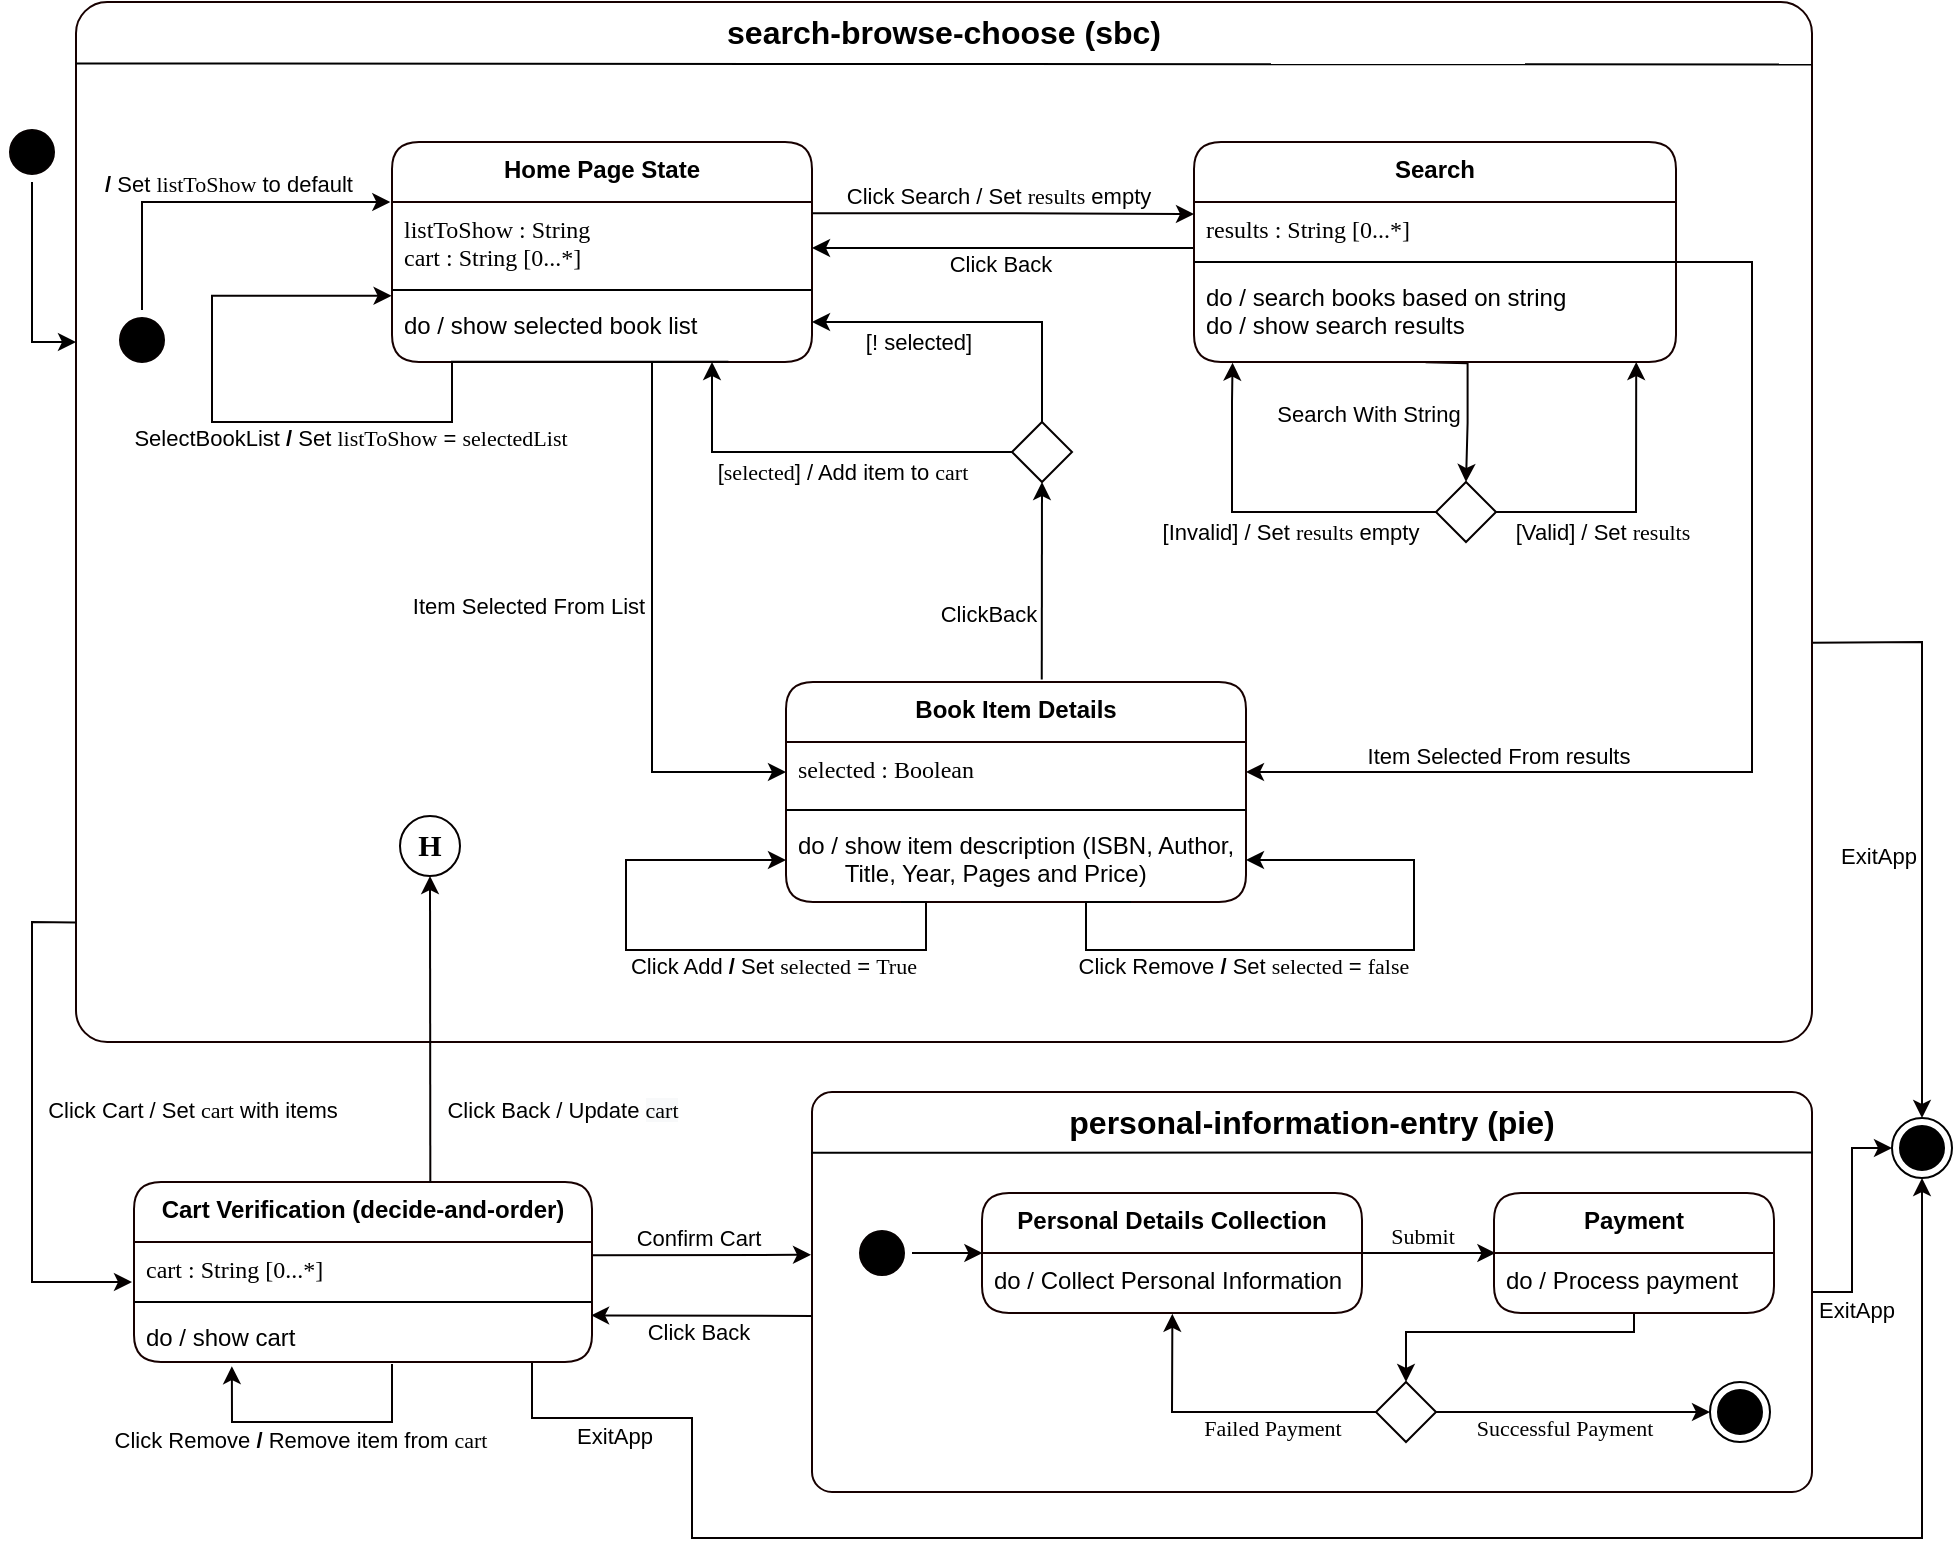 <mxfile version="17.4.2" type="device"><diagram id="Ng37Y42IxXfcFOOHR-Nj" name="Page-1"><mxGraphModel dx="2544" dy="1312" grid="1" gridSize="10" guides="1" tooltips="1" connect="1" arrows="1" fold="1" page="1" pageScale="1" pageWidth="413" pageHeight="583" math="0" shadow="0"><root><mxCell id="0"/><mxCell id="1" parent="0"/><mxCell id="JPbxTdowxdwUnCVhfV3g-86" style="edgeStyle=none;rounded=0;orthogonalLoop=1;jettySize=auto;html=1;exitX=1;exitY=0.616;exitDx=0;exitDy=0;entryX=0.5;entryY=0;entryDx=0;entryDy=0;fontFamily=Lucida Console;fontSize=12;strokeColor=#050000;exitPerimeter=0;" parent="1" source="JPbxTdowxdwUnCVhfV3g-8" target="JPbxTdowxdwUnCVhfV3g-13" edge="1"><mxGeometry relative="1" as="geometry"><Array as="points"><mxPoint x="255" y="-140"/></Array></mxGeometry></mxCell><mxCell id="-u7kTcqCjvbE5D2W0ZjP-19" value="ExitApp" style="edgeLabel;html=1;align=center;verticalAlign=middle;resizable=0;points=[];fontSize=11;fontFamily=Helvetica;" vertex="1" connectable="0" parent="JPbxTdowxdwUnCVhfV3g-86"><mxGeometry x="0.016" y="1" relative="1" as="geometry"><mxPoint x="-23" y="13" as="offset"/></mxGeometry></mxCell><mxCell id="JPbxTdowxdwUnCVhfV3g-8" value="" style="rounded=1;whiteSpace=wrap;html=1;strokeColor=#170000;fillColor=default;arcSize=3;" parent="1" vertex="1"><mxGeometry x="-668" y="-460" width="868" height="520" as="geometry"/></mxCell><mxCell id="JPbxTdowxdwUnCVhfV3g-13" value="" style="ellipse;html=1;shape=endState;fillColor=#000000;strokeColor=#000000;rounded=1;" parent="1" vertex="1"><mxGeometry x="240" y="98" width="30" height="30" as="geometry"/></mxCell><mxCell id="JPbxTdowxdwUnCVhfV3g-111" style="edgeStyle=none;rounded=0;orthogonalLoop=1;jettySize=auto;html=1;exitX=0.5;exitY=0;exitDx=0;exitDy=0;entryX=-0.004;entryY=0;entryDx=0;entryDy=0;fontFamily=Verdana;fontSize=15;strokeColor=#050000;entryPerimeter=0;" parent="1" source="JPbxTdowxdwUnCVhfV3g-14" target="JPbxTdowxdwUnCVhfV3g-18" edge="1"><mxGeometry relative="1" as="geometry"><Array as="points"><mxPoint x="-635" y="-360"/></Array></mxGeometry></mxCell><mxCell id="-u7kTcqCjvbE5D2W0ZjP-13" value="&lt;b style=&quot;font-size: 11px;&quot;&gt;/&lt;/b&gt;&amp;nbsp;Set&amp;nbsp;&lt;font face=&quot;Lucida Console&quot; style=&quot;font-size: 11px;&quot;&gt;listToShow&lt;/font&gt; to default" style="edgeLabel;html=1;align=center;verticalAlign=middle;resizable=0;points=[];fontSize=11;fontFamily=Helvetica;" vertex="1" connectable="0" parent="JPbxTdowxdwUnCVhfV3g-111"><mxGeometry x="0.069" relative="1" as="geometry"><mxPoint x="2" y="-9" as="offset"/></mxGeometry></mxCell><mxCell id="JPbxTdowxdwUnCVhfV3g-14" value="" style="ellipse;html=1;shape=startState;fillColor=#000000;strokeColor=#050000;rounded=1;" parent="1" vertex="1"><mxGeometry x="-650" y="-306" width="30" height="30" as="geometry"/></mxCell><mxCell id="JPbxTdowxdwUnCVhfV3g-16" value="&lt;b&gt;&lt;font style=&quot;font-size: 16px&quot;&gt;search-browse-choose (sbc)&lt;/font&gt;&lt;/b&gt;" style="text;html=1;strokeColor=none;fillColor=none;align=center;verticalAlign=middle;whiteSpace=wrap;rounded=0;" parent="1" vertex="1"><mxGeometry x="-344" y="-460" width="220" height="30" as="geometry"/></mxCell><mxCell id="JPbxTdowxdwUnCVhfV3g-17" value="Home Page State" style="swimlane;fontStyle=1;align=center;verticalAlign=top;childLayout=stackLayout;horizontal=1;startSize=30;horizontalStack=0;resizeParent=1;resizeParentMax=0;resizeLast=0;collapsible=1;marginBottom=0;strokeColor=#170000;fillColor=default;rounded=1;" parent="1" vertex="1"><mxGeometry x="-510" y="-390" width="210" height="110" as="geometry"><mxRectangle x="-490" y="-390" width="100" height="30" as="alternateBounds"/></mxGeometry></mxCell><mxCell id="JPbxTdowxdwUnCVhfV3g-18" value="listToShow : String&#10;cart : String [0...*]" style="text;strokeColor=none;fillColor=none;align=left;verticalAlign=top;spacingLeft=4;spacingRight=4;overflow=hidden;rotatable=0;points=[[0,0.5],[1,0.5]];portConstraint=eastwest;fontStyle=0;fontFamily=Lucida Console;" parent="JPbxTdowxdwUnCVhfV3g-17" vertex="1"><mxGeometry y="30" width="210" height="40" as="geometry"/></mxCell><mxCell id="JPbxTdowxdwUnCVhfV3g-19" value="" style="line;strokeWidth=1;fillColor=none;align=left;verticalAlign=middle;spacingTop=-1;spacingLeft=3;spacingRight=3;rotatable=0;labelPosition=right;points=[];portConstraint=eastwest;" parent="JPbxTdowxdwUnCVhfV3g-17" vertex="1"><mxGeometry y="70" width="210" height="8" as="geometry"/></mxCell><mxCell id="JPbxTdowxdwUnCVhfV3g-20" value="do / show selected book list" style="text;strokeColor=none;fillColor=none;align=left;verticalAlign=top;spacingLeft=4;spacingRight=4;overflow=hidden;rotatable=0;points=[[0,0.5],[1,0.5]];portConstraint=eastwest;" parent="JPbxTdowxdwUnCVhfV3g-17" vertex="1"><mxGeometry y="78" width="210" height="32" as="geometry"/></mxCell><mxCell id="JPbxTdowxdwUnCVhfV3g-33" style="edgeStyle=orthogonalEdgeStyle;rounded=0;orthogonalLoop=1;jettySize=auto;html=1;entryX=-0.001;entryY=-0.035;entryDx=0;entryDy=0;fontSize=10;strokeColor=#050000;exitX=0.801;exitY=0.997;exitDx=0;exitDy=0;exitPerimeter=0;entryPerimeter=0;" parent="JPbxTdowxdwUnCVhfV3g-17" source="JPbxTdowxdwUnCVhfV3g-20" target="JPbxTdowxdwUnCVhfV3g-20" edge="1"><mxGeometry relative="1" as="geometry"><Array as="points"><mxPoint x="30" y="110"/><mxPoint x="30" y="140"/><mxPoint x="-90" y="140"/><mxPoint x="-90" y="77"/></Array></mxGeometry></mxCell><mxCell id="JPbxTdowxdwUnCVhfV3g-34" value="&lt;font style=&quot;font-size: 11px;&quot;&gt;SelectBookList &lt;b style=&quot;font-size: 11px;&quot;&gt;/&lt;/b&gt; Set &lt;font face=&quot;Lucida Console&quot; style=&quot;font-size: 11px;&quot;&gt;listToShow&lt;/font&gt;&lt;font style=&quot;font-size: 11px;&quot;&gt; = &lt;/font&gt;&lt;font face=&quot;Lucida Console&quot; style=&quot;font-size: 11px;&quot;&gt;selectedList&lt;/font&gt;&lt;/font&gt;" style="edgeLabel;html=1;align=center;verticalAlign=middle;resizable=0;points=[];fontSize=11;" parent="JPbxTdowxdwUnCVhfV3g-33" vertex="1" connectable="0"><mxGeometry x="0.027" y="1" relative="1" as="geometry"><mxPoint x="7" y="7" as="offset"/></mxGeometry></mxCell><mxCell id="JPbxTdowxdwUnCVhfV3g-54" style="edgeStyle=orthogonalEdgeStyle;rounded=0;orthogonalLoop=1;jettySize=auto;html=1;entryX=0.5;entryY=0;entryDx=0;entryDy=0;fontSize=12;strokeColor=#050000;exitX=0.273;exitY=1.002;exitDx=0;exitDy=0;exitPerimeter=0;" parent="1" target="JPbxTdowxdwUnCVhfV3g-53" edge="1"><mxGeometry relative="1" as="geometry"><mxPoint x="6.793" y="-279.908" as="sourcePoint"/></mxGeometry></mxCell><mxCell id="-u7kTcqCjvbE5D2W0ZjP-3" value="&lt;font style=&quot;font-size: 11px&quot;&gt;Search With String&lt;/font&gt;" style="edgeLabel;html=1;align=center;verticalAlign=middle;resizable=0;points=[];fontSize=11;" vertex="1" connectable="0" parent="JPbxTdowxdwUnCVhfV3g-54"><mxGeometry x="-0.286" y="2" relative="1" as="geometry"><mxPoint x="-52" y="17" as="offset"/></mxGeometry></mxCell><mxCell id="-u7kTcqCjvbE5D2W0ZjP-6" style="edgeStyle=orthogonalEdgeStyle;rounded=0;orthogonalLoop=1;jettySize=auto;html=1;exitX=0;exitY=0.5;exitDx=0;exitDy=0;entryX=1;entryY=0.75;entryDx=0;entryDy=0;entryPerimeter=0;fontFamily=Lucida Console;fontSize=10;" edge="1" parent="1"><mxGeometry relative="1" as="geometry"><mxPoint x="-109" y="-342" as="sourcePoint"/><mxPoint x="-300.0" y="-337" as="targetPoint"/><Array as="points"><mxPoint x="-109" y="-337"/></Array></mxGeometry></mxCell><mxCell id="-u7kTcqCjvbE5D2W0ZjP-8" value="&lt;font style=&quot;font-size: 11px&quot;&gt;Click Back&lt;/font&gt;" style="edgeLabel;html=1;align=center;verticalAlign=middle;resizable=0;points=[];fontSize=11;fontFamily=Helvetica;" vertex="1" connectable="0" parent="-u7kTcqCjvbE5D2W0ZjP-6"><mxGeometry x="0.17" relative="1" as="geometry"><mxPoint x="12" y="8" as="offset"/></mxGeometry></mxCell><mxCell id="JPbxTdowxdwUnCVhfV3g-45" value="Search" style="swimlane;fontStyle=1;align=center;verticalAlign=top;childLayout=stackLayout;horizontal=1;startSize=30;horizontalStack=0;resizeParent=1;resizeParentMax=0;resizeLast=0;collapsible=1;marginBottom=0;strokeColor=#170000;fillColor=default;rounded=1;" parent="1" vertex="1"><mxGeometry x="-109" y="-390" width="241" height="110" as="geometry"><mxRectangle x="-490" y="-390" width="100" height="30" as="alternateBounds"/></mxGeometry></mxCell><mxCell id="JPbxTdowxdwUnCVhfV3g-46" value="results : String [0...*]" style="text;strokeColor=none;fillColor=none;align=left;verticalAlign=top;spacingLeft=4;spacingRight=4;overflow=hidden;rotatable=0;points=[[0,0.5],[1,0.5]];portConstraint=eastwest;fontFamily=Lucida Console;" parent="JPbxTdowxdwUnCVhfV3g-45" vertex="1"><mxGeometry y="30" width="241" height="26" as="geometry"/></mxCell><mxCell id="JPbxTdowxdwUnCVhfV3g-47" value="" style="line;strokeWidth=1;fillColor=none;align=left;verticalAlign=middle;spacingTop=-1;spacingLeft=3;spacingRight=3;rotatable=0;labelPosition=right;points=[];portConstraint=eastwest;" parent="JPbxTdowxdwUnCVhfV3g-45" vertex="1"><mxGeometry y="56" width="241" height="8" as="geometry"/></mxCell><mxCell id="JPbxTdowxdwUnCVhfV3g-48" value="do / search books based on string&#10;do / show search results" style="text;strokeColor=none;fillColor=none;align=left;verticalAlign=top;spacingLeft=4;spacingRight=4;overflow=hidden;rotatable=0;points=[[0,0.5],[1,0.5]];portConstraint=eastwest;" parent="JPbxTdowxdwUnCVhfV3g-45" vertex="1"><mxGeometry y="64" width="241" height="46" as="geometry"/></mxCell><mxCell id="JPbxTdowxdwUnCVhfV3g-51" style="edgeStyle=orthogonalEdgeStyle;rounded=0;orthogonalLoop=1;jettySize=auto;html=1;entryX=0;entryY=0.5;entryDx=0;entryDy=0;fontSize=10;strokeColor=#050000;exitX=1;exitY=0.315;exitDx=0;exitDy=0;exitPerimeter=0;" parent="1" edge="1"><mxGeometry relative="1" as="geometry"><mxPoint x="-300.0" y="-354.4" as="sourcePoint"/><mxPoint x="-109" y="-354.0" as="targetPoint"/><Array as="points"><mxPoint x="-204" y="-354"/><mxPoint x="-109" y="-354"/></Array></mxGeometry></mxCell><mxCell id="JPbxTdowxdwUnCVhfV3g-52" value="&lt;font style=&quot;font-size: 11px&quot;&gt;Click Search /&amp;nbsp;&lt;/font&gt;Set&amp;nbsp;&lt;font face=&quot;Lucida Console&quot; style=&quot;font-size: 11px&quot;&gt;results&lt;/font&gt;&amp;nbsp;empty" style="edgeLabel;html=1;align=center;verticalAlign=middle;resizable=0;points=[];fontSize=11;" parent="JPbxTdowxdwUnCVhfV3g-51" vertex="1" connectable="0"><mxGeometry x="-0.12" y="-1" relative="1" as="geometry"><mxPoint x="9" y="-10" as="offset"/></mxGeometry></mxCell><mxCell id="JPbxTdowxdwUnCVhfV3g-55" style="edgeStyle=none;rounded=0;orthogonalLoop=1;jettySize=auto;html=1;exitX=0;exitY=0.5;exitDx=0;exitDy=0;fontSize=12;strokeColor=#050000;entryX=0.08;entryY=1.007;entryDx=0;entryDy=0;entryPerimeter=0;" parent="1" source="JPbxTdowxdwUnCVhfV3g-53" target="JPbxTdowxdwUnCVhfV3g-48" edge="1"><mxGeometry relative="1" as="geometry"><Array as="points"><mxPoint x="-90" y="-205"/><mxPoint x="-90" y="-260"/></Array><mxPoint x="-58.759" y="-320.204" as="targetPoint"/></mxGeometry></mxCell><mxCell id="JPbxTdowxdwUnCVhfV3g-56" value="&lt;font style=&quot;font-size: 11px&quot;&gt;[Invalid] / Set &lt;font face=&quot;Lucida Console&quot; style=&quot;font-size: 11px&quot;&gt;results&lt;/font&gt;&amp;nbsp;empty&lt;/font&gt;" style="edgeLabel;html=1;align=center;verticalAlign=middle;resizable=0;points=[];fontSize=11;" parent="JPbxTdowxdwUnCVhfV3g-55" vertex="1" connectable="0"><mxGeometry x="-0.18" y="2" relative="1" as="geometry"><mxPoint x="-1" y="8" as="offset"/></mxGeometry></mxCell><mxCell id="JPbxTdowxdwUnCVhfV3g-63" style="edgeStyle=none;rounded=0;orthogonalLoop=1;jettySize=auto;html=1;exitX=1;exitY=0.5;exitDx=0;exitDy=0;entryX=0.71;entryY=1;entryDx=0;entryDy=0;fontSize=12;strokeColor=#050000;entryPerimeter=0;" parent="1" source="JPbxTdowxdwUnCVhfV3g-53" edge="1"><mxGeometry relative="1" as="geometry"><mxPoint x="112.11" y="-280.0" as="targetPoint"/><Array as="points"><mxPoint x="112" y="-205"/></Array></mxGeometry></mxCell><mxCell id="JPbxTdowxdwUnCVhfV3g-64" value="&lt;font style=&quot;font-size: 11px&quot;&gt;&lt;font style=&quot;font-size: 11px&quot;&gt;[Valid] /&amp;nbsp;&lt;/font&gt;Set &lt;font face=&quot;Lucida Console&quot; style=&quot;font-size: 11px&quot;&gt;results&lt;/font&gt;&lt;/font&gt;" style="edgeLabel;html=1;align=center;verticalAlign=middle;resizable=0;points=[];fontSize=11;" parent="JPbxTdowxdwUnCVhfV3g-63" vertex="1" connectable="0"><mxGeometry x="-0.224" y="1" relative="1" as="geometry"><mxPoint x="-4" y="11" as="offset"/></mxGeometry></mxCell><mxCell id="JPbxTdowxdwUnCVhfV3g-53" value="" style="rhombus;whiteSpace=wrap;html=1;rounded=0;fontSize=12;strokeColor=#050000;fillColor=default;" parent="1" vertex="1"><mxGeometry x="12" y="-220" width="30" height="30" as="geometry"/></mxCell><mxCell id="JPbxTdowxdwUnCVhfV3g-71" style="edgeStyle=none;rounded=0;orthogonalLoop=1;jettySize=auto;html=1;entryX=1;entryY=0.5;entryDx=0;entryDy=0;fontSize=12;strokeColor=#050000;" parent="1" target="-u7kTcqCjvbE5D2W0ZjP-40" edge="1"><mxGeometry relative="1" as="geometry"><Array as="points"><mxPoint x="170" y="-330"/><mxPoint x="170" y="-75"/></Array><mxPoint x="130" y="-330" as="sourcePoint"/><mxPoint x="-76.15" y="-53.08" as="targetPoint"/></mxGeometry></mxCell><mxCell id="JPbxTdowxdwUnCVhfV3g-72" value="&lt;font style=&quot;font-size: 11px;&quot;&gt;Item Selected From results&lt;/font&gt;" style="edgeLabel;html=1;align=center;verticalAlign=middle;resizable=0;points=[];fontSize=11;" parent="JPbxTdowxdwUnCVhfV3g-71" vertex="1" connectable="0"><mxGeometry x="0.13" y="2" relative="1" as="geometry"><mxPoint x="-113" y="-10" as="offset"/></mxGeometry></mxCell><mxCell id="JPbxTdowxdwUnCVhfV3g-99" style="edgeStyle=none;rounded=0;orthogonalLoop=1;jettySize=auto;html=1;exitX=1;exitY=0.254;exitDx=0;exitDy=0;fontFamily=Lucida Console;fontSize=12;strokeColor=#050000;exitPerimeter=0;entryX=-0.003;entryY=0.407;entryDx=0;entryDy=0;entryPerimeter=0;" parent="1" source="JPbxTdowxdwUnCVhfV3g-90" edge="1"><mxGeometry relative="1" as="geometry"><mxPoint x="-300.5" y="166.4" as="targetPoint"/><mxPoint x="-411.061" y="166.714" as="sourcePoint"/></mxGeometry></mxCell><mxCell id="JPbxTdowxdwUnCVhfV3g-127" style="edgeStyle=none;rounded=0;orthogonalLoop=1;jettySize=auto;html=1;exitX=0.869;exitY=1.012;exitDx=0;exitDy=0;entryX=0.5;entryY=1;entryDx=0;entryDy=0;fontFamily=Verdana;fontSize=12;strokeColor=#050000;exitPerimeter=0;" parent="1" source="JPbxTdowxdwUnCVhfV3g-92" target="JPbxTdowxdwUnCVhfV3g-13" edge="1"><mxGeometry relative="1" as="geometry"><Array as="points"><mxPoint x="-440" y="248"/><mxPoint x="-360" y="248"/><mxPoint x="-360" y="308"/><mxPoint x="255" y="308"/></Array></mxGeometry></mxCell><mxCell id="-u7kTcqCjvbE5D2W0ZjP-20" value="ExitApp" style="edgeLabel;html=1;align=center;verticalAlign=middle;resizable=0;points=[];fontSize=11;fontFamily=Helvetica;" vertex="1" connectable="0" parent="JPbxTdowxdwUnCVhfV3g-127"><mxGeometry x="0.839" relative="1" as="geometry"><mxPoint x="-654" y="51" as="offset"/></mxGeometry></mxCell><mxCell id="JPbxTdowxdwUnCVhfV3g-89" value="Cart Verification (decide-and-order)" style="swimlane;fontStyle=1;align=center;verticalAlign=top;childLayout=stackLayout;horizontal=1;startSize=30;horizontalStack=0;resizeParent=1;resizeParentMax=0;resizeLast=0;collapsible=1;marginBottom=0;strokeColor=#170000;fillColor=default;rounded=1;" parent="1" vertex="1"><mxGeometry x="-639" y="130" width="229" height="90" as="geometry"><mxRectangle x="-639" y="80" width="100" height="30" as="alternateBounds"/></mxGeometry></mxCell><mxCell id="JPbxTdowxdwUnCVhfV3g-90" value="cart : String [0...*]" style="text;strokeColor=none;fillColor=none;align=left;verticalAlign=top;spacingLeft=4;spacingRight=4;overflow=hidden;rotatable=0;points=[[0,0.5],[1,0.5]];portConstraint=eastwest;fontFamily=Lucida Console;" parent="JPbxTdowxdwUnCVhfV3g-89" vertex="1"><mxGeometry y="30" width="229" height="26" as="geometry"/></mxCell><mxCell id="JPbxTdowxdwUnCVhfV3g-91" value="" style="line;strokeWidth=1;fillColor=none;align=left;verticalAlign=middle;spacingTop=-1;spacingLeft=3;spacingRight=3;rotatable=0;labelPosition=right;points=[];portConstraint=eastwest;" parent="JPbxTdowxdwUnCVhfV3g-89" vertex="1"><mxGeometry y="56" width="229" height="8" as="geometry"/></mxCell><mxCell id="JPbxTdowxdwUnCVhfV3g-92" value="do / show cart" style="text;strokeColor=none;fillColor=none;align=left;verticalAlign=top;spacingLeft=4;spacingRight=4;overflow=hidden;rotatable=0;points=[[0,0.5],[1,0.5]];portConstraint=eastwest;" parent="JPbxTdowxdwUnCVhfV3g-89" vertex="1"><mxGeometry y="64" width="229" height="26" as="geometry"/></mxCell><mxCell id="JPbxTdowxdwUnCVhfV3g-96" style="edgeStyle=none;rounded=0;orthogonalLoop=1;jettySize=auto;html=1;entryX=0.301;entryY=1.08;entryDx=0;entryDy=0;entryPerimeter=0;fontFamily=Lucida Console;fontSize=12;strokeColor=#050000;" parent="JPbxTdowxdwUnCVhfV3g-89" edge="1"><mxGeometry relative="1" as="geometry"><mxPoint x="129" y="91" as="sourcePoint"/><mxPoint x="48.929" y="92.08" as="targetPoint"/><Array as="points"><mxPoint x="129" y="120"/><mxPoint x="49" y="120"/></Array></mxGeometry></mxCell><mxCell id="JPbxTdowxdwUnCVhfV3g-97" value="&lt;font style=&quot;font-size: 11px&quot;&gt;&lt;span style=&quot;font-family: &amp;#34;helvetica&amp;#34; ; font-size: 11px&quot;&gt;Click Remove&amp;nbsp;&lt;/span&gt;&lt;b style=&quot;font-family: &amp;#34;helvetica&amp;#34; ; font-size: 11px&quot;&gt;/&lt;/b&gt;&lt;span style=&quot;font-family: &amp;#34;helvetica&amp;#34; ; font-size: 11px&quot;&gt;&amp;nbsp;Remove item from &lt;/span&gt;&lt;font face=&quot;Lucida Console&quot; style=&quot;font-size: 11px&quot;&gt;cart&lt;/font&gt;&lt;/font&gt;" style="edgeLabel;html=1;align=center;verticalAlign=middle;resizable=0;points=[];fontSize=11;fontFamily=Lucida Console;" parent="JPbxTdowxdwUnCVhfV3g-96" vertex="1" connectable="0"><mxGeometry x="-0.05" relative="1" as="geometry"><mxPoint x="-10" y="9" as="offset"/></mxGeometry></mxCell><mxCell id="JPbxTdowxdwUnCVhfV3g-94" value="" style="endArrow=classic;html=1;rounded=0;fontFamily=Lucida Console;fontSize=12;strokeColor=#050000;exitX=0;exitY=0.885;exitDx=0;exitDy=0;exitPerimeter=0;" parent="1" source="JPbxTdowxdwUnCVhfV3g-8" edge="1"><mxGeometry width="50" height="50" relative="1" as="geometry"><mxPoint x="-560" y="-322" as="sourcePoint"/><mxPoint x="-640" y="180" as="targetPoint"/><Array as="points"><mxPoint x="-690"/><mxPoint x="-690" y="180"/></Array></mxGeometry></mxCell><mxCell id="JPbxTdowxdwUnCVhfV3g-95" value="&lt;font style=&quot;font-size: 11px&quot;&gt;&lt;span style=&quot;font-family: &amp;#34;helvetica&amp;#34; ; font-size: 11px&quot;&gt;Click Cart / Set &lt;/span&gt;cart&lt;font face=&quot;Helvetica&quot;&gt; with items&lt;/font&gt;&lt;/font&gt;" style="edgeLabel;html=1;align=center;verticalAlign=middle;resizable=0;points=[];fontSize=11;fontFamily=Lucida Console;" parent="JPbxTdowxdwUnCVhfV3g-94" vertex="1" connectable="0"><mxGeometry x="0.264" relative="1" as="geometry"><mxPoint x="80" y="-44" as="offset"/></mxGeometry></mxCell><mxCell id="xKnpXgUp1Ye19tH8m2_n-5" style="edgeStyle=none;rounded=0;orthogonalLoop=1;jettySize=auto;html=1;exitX=1;exitY=0.5;exitDx=0;exitDy=0;entryX=0;entryY=0.5;entryDx=0;entryDy=0;fontFamily=Verdana;fontSize=12;strokeColor=#050000;" parent="1" source="JPbxTdowxdwUnCVhfV3g-100" target="JPbxTdowxdwUnCVhfV3g-13" edge="1"><mxGeometry relative="1" as="geometry"><Array as="points"><mxPoint x="220" y="185"/><mxPoint x="220" y="113"/></Array></mxGeometry></mxCell><mxCell id="-u7kTcqCjvbE5D2W0ZjP-21" value="ExitApp" style="edgeLabel;html=1;align=center;verticalAlign=middle;resizable=0;points=[];fontSize=11;fontFamily=Helvetica;" vertex="1" connectable="0" parent="xKnpXgUp1Ye19tH8m2_n-5"><mxGeometry x="-0.743" y="1" relative="1" as="geometry"><mxPoint x="7" y="10" as="offset"/></mxGeometry></mxCell><mxCell id="JPbxTdowxdwUnCVhfV3g-100" value="" style="rounded=1;whiteSpace=wrap;html=1;strokeColor=#170000;fillColor=default;arcSize=5;" parent="1" vertex="1"><mxGeometry x="-300" y="85" width="500" height="200" as="geometry"/></mxCell><mxCell id="JPbxTdowxdwUnCVhfV3g-101" value="&lt;b&gt;&lt;font style=&quot;font-size: 16px&quot;&gt;personal-information-entry (pie)&lt;/font&gt;&lt;/b&gt;" style="text;html=1;strokeColor=none;fillColor=none;align=center;verticalAlign=middle;whiteSpace=wrap;rounded=0;" parent="1" vertex="1"><mxGeometry x="-175" y="85" width="250" height="30" as="geometry"/></mxCell><mxCell id="JPbxTdowxdwUnCVhfV3g-104" value="&lt;span style=&quot;font-family: &amp;#34;helvetica&amp;#34; ; font-size: 11px&quot;&gt;&lt;font style=&quot;font-size: 11px&quot;&gt;Confirm Cart&lt;/font&gt;&lt;/span&gt;" style="edgeLabel;html=1;align=center;verticalAlign=middle;resizable=0;points=[];fontSize=11;fontFamily=Lucida Console;" parent="1" vertex="1" connectable="0"><mxGeometry x="-356.997" y="158.0" as="geometry"/></mxCell><mxCell id="JPbxTdowxdwUnCVhfV3g-107" value="" style="endArrow=classic;html=1;rounded=0;fontFamily=Lucida Console;fontSize=12;strokeColor=#050000;exitX=0.647;exitY=0.004;exitDx=0;exitDy=0;exitPerimeter=0;entryX=0.5;entryY=1;entryDx=0;entryDy=0;" parent="1" source="JPbxTdowxdwUnCVhfV3g-89" target="JPbxTdowxdwUnCVhfV3g-109" edge="1"><mxGeometry width="50" height="50" relative="1" as="geometry"><mxPoint x="-490.653" y="135.5" as="sourcePoint"/><mxPoint x="-490" y="-10" as="targetPoint"/></mxGeometry></mxCell><mxCell id="-u7kTcqCjvbE5D2W0ZjP-47" value="Click Back / Update &lt;span style=&quot;font-family: &amp;#34;lucida console&amp;#34; ; font-size: 11px ; text-align: left ; background-color: rgb(248 , 249 , 250)&quot;&gt;cart&lt;/span&gt;" style="edgeLabel;html=1;align=center;verticalAlign=middle;resizable=0;points=[];fontSize=11;fontFamily=Helvetica;" vertex="1" connectable="0" parent="JPbxTdowxdwUnCVhfV3g-107"><mxGeometry x="-0.152" y="-1" relative="1" as="geometry"><mxPoint x="65" y="28" as="offset"/></mxGeometry></mxCell><mxCell id="JPbxTdowxdwUnCVhfV3g-109" value="&lt;p style=&quot;line-height: 0&quot;&gt;&lt;font style=&quot;font-size: 15px&quot; face=&quot;Verdana&quot;&gt;&lt;b&gt;H&lt;/b&gt;&lt;/font&gt;&lt;/p&gt;" style="ellipse;whiteSpace=wrap;html=1;aspect=fixed;rounded=0;fontFamily=Lucida Console;fontSize=12;strokeColor=#050000;fillColor=default;" parent="1" vertex="1"><mxGeometry x="-506" y="-53" width="30" height="30" as="geometry"/></mxCell><mxCell id="JPbxTdowxdwUnCVhfV3g-112" style="edgeStyle=none;rounded=0;orthogonalLoop=1;jettySize=auto;html=1;fontFamily=Lucida Console;fontSize=12;strokeColor=#050000;entryX=0.998;entryY=0.103;entryDx=0;entryDy=0;entryPerimeter=0;exitX=0;exitY=0.56;exitDx=0;exitDy=0;exitPerimeter=0;" parent="1" source="JPbxTdowxdwUnCVhfV3g-100" target="JPbxTdowxdwUnCVhfV3g-92" edge="1"><mxGeometry relative="1" as="geometry"><mxPoint x="-411.374" y="196.712" as="targetPoint"/><mxPoint x="-300" y="195" as="sourcePoint"/></mxGeometry></mxCell><mxCell id="JPbxTdowxdwUnCVhfV3g-113" value="&lt;span style=&quot;font-family: &amp;#34;helvetica&amp;#34; ; font-size: 11px&quot;&gt;&lt;font style=&quot;font-size: 11px&quot;&gt;Click Back&lt;/font&gt;&lt;/span&gt;" style="edgeLabel;html=1;align=center;verticalAlign=middle;resizable=0;points=[];fontSize=11;fontFamily=Lucida Console;" parent="1" vertex="1" connectable="0"><mxGeometry x="-356.997" y="205.0" as="geometry"/></mxCell><mxCell id="JPbxTdowxdwUnCVhfV3g-125" style="edgeStyle=none;rounded=0;orthogonalLoop=1;jettySize=auto;html=1;exitX=1;exitY=0.5;exitDx=0;exitDy=0;entryX=0.005;entryY=0.002;entryDx=0;entryDy=0;entryPerimeter=0;fontFamily=Verdana;fontSize=12;strokeColor=#050000;" parent="1" source="JPbxTdowxdwUnCVhfV3g-114" target="JPbxTdowxdwUnCVhfV3g-117" edge="1"><mxGeometry relative="1" as="geometry"/></mxCell><mxCell id="JPbxTdowxdwUnCVhfV3g-126" value="&lt;font style=&quot;font-size: 11px;&quot;&gt;Submit&lt;/font&gt;" style="edgeLabel;html=1;align=center;verticalAlign=middle;resizable=0;points=[];fontSize=11;fontFamily=Verdana;" parent="JPbxTdowxdwUnCVhfV3g-125" vertex="1" connectable="0"><mxGeometry x="-0.278" relative="1" as="geometry"><mxPoint x="6" y="-9" as="offset"/></mxGeometry></mxCell><mxCell id="JPbxTdowxdwUnCVhfV3g-114" value="Personal Details Collection" style="swimlane;fontStyle=1;align=center;verticalAlign=top;childLayout=stackLayout;horizontal=1;startSize=30;horizontalStack=0;resizeParent=1;resizeParentMax=0;resizeLast=0;collapsible=1;marginBottom=0;strokeColor=#170000;fillColor=default;rounded=1;" parent="1" vertex="1"><mxGeometry x="-215" y="135.5" width="190" height="60" as="geometry"/></mxCell><mxCell id="JPbxTdowxdwUnCVhfV3g-115" value="do / Collect Personal Information" style="text;strokeColor=none;fillColor=none;align=left;verticalAlign=top;spacingLeft=4;spacingRight=4;overflow=hidden;rotatable=0;points=[[0,0.5],[1,0.5]];portConstraint=eastwest;" parent="JPbxTdowxdwUnCVhfV3g-114" vertex="1"><mxGeometry y="30" width="190" height="30" as="geometry"/></mxCell><mxCell id="JPbxTdowxdwUnCVhfV3g-119" style="edgeStyle=none;rounded=0;orthogonalLoop=1;jettySize=auto;html=1;exitX=0.5;exitY=1;exitDx=0;exitDy=0;entryX=0.5;entryY=0;entryDx=0;entryDy=0;fontFamily=Verdana;fontSize=15;strokeColor=#050000;" parent="1" source="JPbxTdowxdwUnCVhfV3g-116" target="JPbxTdowxdwUnCVhfV3g-118" edge="1"><mxGeometry relative="1" as="geometry"><Array as="points"><mxPoint x="111" y="205"/><mxPoint x="-3" y="205"/></Array></mxGeometry></mxCell><mxCell id="JPbxTdowxdwUnCVhfV3g-116" value="Payment" style="swimlane;fontStyle=1;align=center;verticalAlign=top;childLayout=stackLayout;horizontal=1;startSize=30;horizontalStack=0;resizeParent=1;resizeParentMax=0;resizeLast=0;collapsible=1;marginBottom=0;strokeColor=#170000;fillColor=default;rounded=1;" parent="1" vertex="1"><mxGeometry x="41" y="135.5" width="140" height="60" as="geometry"/></mxCell><mxCell id="JPbxTdowxdwUnCVhfV3g-117" value="do / Process payment" style="text;strokeColor=none;fillColor=none;align=left;verticalAlign=top;spacingLeft=4;spacingRight=4;overflow=hidden;rotatable=0;points=[[0,0.5],[1,0.5]];portConstraint=eastwest;" parent="JPbxTdowxdwUnCVhfV3g-116" vertex="1"><mxGeometry y="30" width="140" height="30" as="geometry"/></mxCell><mxCell id="JPbxTdowxdwUnCVhfV3g-120" style="edgeStyle=none;rounded=0;orthogonalLoop=1;jettySize=auto;html=1;exitX=0;exitY=0.5;exitDx=0;exitDy=0;entryX=0.501;entryY=1.014;entryDx=0;entryDy=0;entryPerimeter=0;fontFamily=Verdana;fontSize=15;strokeColor=#050000;" parent="1" source="JPbxTdowxdwUnCVhfV3g-118" target="JPbxTdowxdwUnCVhfV3g-115" edge="1"><mxGeometry relative="1" as="geometry"><Array as="points"><mxPoint x="-120" y="245"/></Array></mxGeometry></mxCell><mxCell id="JPbxTdowxdwUnCVhfV3g-121" value="&lt;font style=&quot;font-size: 11px;&quot;&gt;Failed Payment&lt;/font&gt;" style="edgeLabel;html=1;align=center;verticalAlign=middle;resizable=0;points=[];fontSize=11;fontFamily=Verdana;" parent="JPbxTdowxdwUnCVhfV3g-120" vertex="1" connectable="0"><mxGeometry x="-0.314" y="-1" relative="1" as="geometry"><mxPoint y="9" as="offset"/></mxGeometry></mxCell><mxCell id="xKnpXgUp1Ye19tH8m2_n-4" style="edgeStyle=none;rounded=0;orthogonalLoop=1;jettySize=auto;html=1;exitX=1;exitY=0.5;exitDx=0;exitDy=0;entryX=0;entryY=0.5;entryDx=0;entryDy=0;fontFamily=Verdana;fontSize=12;strokeColor=#050000;" parent="1" source="JPbxTdowxdwUnCVhfV3g-118" target="xKnpXgUp1Ye19tH8m2_n-3" edge="1"><mxGeometry relative="1" as="geometry"/></mxCell><mxCell id="JPbxTdowxdwUnCVhfV3g-118" value="" style="rhombus;whiteSpace=wrap;html=1;rounded=0;fontSize=12;strokeColor=#050000;fillColor=default;" parent="1" vertex="1"><mxGeometry x="-18" y="230" width="30" height="30" as="geometry"/></mxCell><mxCell id="JPbxTdowxdwUnCVhfV3g-123" value="&lt;font style=&quot;font-size: 11px;&quot;&gt;Successful Payment&lt;/font&gt;" style="edgeLabel;html=1;align=center;verticalAlign=middle;resizable=0;points=[];fontSize=11;fontFamily=Verdana;" parent="1" vertex="1" connectable="0"><mxGeometry x="76.001" y="253" as="geometry"/></mxCell><mxCell id="xKnpXgUp1Ye19tH8m2_n-2" style="edgeStyle=none;rounded=0;orthogonalLoop=1;jettySize=auto;html=1;exitX=1;exitY=0.5;exitDx=0;exitDy=0;entryX=0.001;entryY=0;entryDx=0;entryDy=0;entryPerimeter=0;fontFamily=Verdana;fontSize=12;strokeColor=#050000;" parent="1" source="xKnpXgUp1Ye19tH8m2_n-1" target="JPbxTdowxdwUnCVhfV3g-115" edge="1"><mxGeometry relative="1" as="geometry"/></mxCell><mxCell id="xKnpXgUp1Ye19tH8m2_n-1" value="" style="ellipse;html=1;shape=startState;fillColor=#000000;strokeColor=#050000;rounded=1;" parent="1" vertex="1"><mxGeometry x="-280" y="150.5" width="30" height="30" as="geometry"/></mxCell><mxCell id="xKnpXgUp1Ye19tH8m2_n-3" value="" style="ellipse;html=1;shape=endState;fillColor=#000000;strokeColor=#000000;rounded=1;" parent="1" vertex="1"><mxGeometry x="149" y="230" width="30" height="30" as="geometry"/></mxCell><mxCell id="-u7kTcqCjvbE5D2W0ZjP-9" style="edgeStyle=orthogonalEdgeStyle;rounded=0;orthogonalLoop=1;jettySize=auto;html=1;fontFamily=Helvetica;fontSize=12;entryX=0;entryY=0.5;entryDx=0;entryDy=0;" edge="1" parent="1" target="-u7kTcqCjvbE5D2W0ZjP-40"><mxGeometry relative="1" as="geometry"><mxPoint x="-370" y="-280" as="sourcePoint"/><mxPoint x="-310" y="-105" as="targetPoint"/><Array as="points"><mxPoint x="-380" y="-280"/><mxPoint x="-380" y="-75"/></Array></mxGeometry></mxCell><mxCell id="-u7kTcqCjvbE5D2W0ZjP-10" value="&lt;font style=&quot;font-size: 11px;&quot;&gt;Item Selected From List&lt;/font&gt;" style="edgeLabel;html=1;align=center;verticalAlign=middle;resizable=0;points=[];fontSize=11;fontFamily=Helvetica;" vertex="1" connectable="0" parent="-u7kTcqCjvbE5D2W0ZjP-9"><mxGeometry x="0.34" y="1" relative="1" as="geometry"><mxPoint x="-63" y="-57" as="offset"/></mxGeometry></mxCell><mxCell id="-u7kTcqCjvbE5D2W0ZjP-11" value="" style="endArrow=classic;html=1;rounded=0;fontFamily=Helvetica;fontSize=10;exitX=0.556;exitY=-0.011;exitDx=0;exitDy=0;entryX=0.5;entryY=1;entryDx=0;entryDy=0;exitPerimeter=0;" edge="1" parent="1" source="-u7kTcqCjvbE5D2W0ZjP-39" target="-u7kTcqCjvbE5D2W0ZjP-48"><mxGeometry width="50" height="50" relative="1" as="geometry"><mxPoint x="-230.71" y="-105" as="sourcePoint"/><mxPoint x="-300" y="-310" as="targetPoint"/><Array as="points"/></mxGeometry></mxCell><mxCell id="-u7kTcqCjvbE5D2W0ZjP-12" value="ClickBack" style="edgeLabel;html=1;align=center;verticalAlign=middle;resizable=0;points=[];fontSize=11;fontFamily=Helvetica;" vertex="1" connectable="0" parent="-u7kTcqCjvbE5D2W0ZjP-11"><mxGeometry x="-0.539" y="1" relative="1" as="geometry"><mxPoint x="-26" y="-10" as="offset"/></mxGeometry></mxCell><mxCell id="-u7kTcqCjvbE5D2W0ZjP-15" style="edgeStyle=orthogonalEdgeStyle;rounded=0;orthogonalLoop=1;jettySize=auto;html=1;exitX=0.5;exitY=1;exitDx=0;exitDy=0;fontFamily=Helvetica;fontSize=10;" edge="1" parent="1" source="-u7kTcqCjvbE5D2W0ZjP-14"><mxGeometry relative="1" as="geometry"><mxPoint x="-668" y="-290" as="targetPoint"/><Array as="points"><mxPoint x="-690" y="-290"/></Array></mxGeometry></mxCell><mxCell id="-u7kTcqCjvbE5D2W0ZjP-14" value="" style="ellipse;html=1;shape=startState;fillColor=#000000;strokeColor=#050000;rounded=1;" vertex="1" parent="1"><mxGeometry x="-705" y="-400" width="30" height="30" as="geometry"/></mxCell><mxCell id="-u7kTcqCjvbE5D2W0ZjP-22" value="" style="endArrow=none;html=1;rounded=0;fontFamily=Helvetica;fontSize=10;exitX=0.001;exitY=0.061;exitDx=0;exitDy=0;exitPerimeter=0;entryX=1.001;entryY=0.062;entryDx=0;entryDy=0;entryPerimeter=0;" edge="1" parent="1"><mxGeometry width="50" height="50" relative="1" as="geometry"><mxPoint x="-668.132" y="-429.256" as="sourcePoint"/><mxPoint x="199.868" y="-428.752" as="targetPoint"/></mxGeometry></mxCell><mxCell id="-u7kTcqCjvbE5D2W0ZjP-24" value="" style="endArrow=none;html=1;rounded=0;fontFamily=Helvetica;fontSize=10;exitX=-0.001;exitY=0.152;exitDx=0;exitDy=0;exitPerimeter=0;entryX=1.001;entryY=0.151;entryDx=0;entryDy=0;entryPerimeter=0;" edge="1" parent="1" source="JPbxTdowxdwUnCVhfV3g-100" target="JPbxTdowxdwUnCVhfV3g-100"><mxGeometry width="50" height="50" relative="1" as="geometry"><mxPoint x="-100" y="118" as="sourcePoint"/><mxPoint x="-50" y="68" as="targetPoint"/></mxGeometry></mxCell><mxCell id="-u7kTcqCjvbE5D2W0ZjP-39" value="Book Item Details" style="swimlane;fontStyle=1;align=center;verticalAlign=top;childLayout=stackLayout;horizontal=1;startSize=30;horizontalStack=0;resizeParent=1;resizeParentMax=0;resizeLast=0;collapsible=1;marginBottom=0;strokeColor=#170000;fillColor=default;rounded=1;" vertex="1" parent="1"><mxGeometry x="-313" y="-120" width="230" height="110" as="geometry"><mxRectangle x="-490" y="-390" width="100" height="30" as="alternateBounds"/></mxGeometry></mxCell><mxCell id="-u7kTcqCjvbE5D2W0ZjP-40" value="selected : Boolean" style="text;strokeColor=none;fillColor=none;align=left;verticalAlign=top;spacingLeft=4;spacingRight=4;overflow=hidden;rotatable=0;points=[[0,0.5],[1,0.5]];portConstraint=eastwest;fontStyle=0;fontFamily=Lucida Console;" vertex="1" parent="-u7kTcqCjvbE5D2W0ZjP-39"><mxGeometry y="30" width="230" height="30" as="geometry"/></mxCell><mxCell id="-u7kTcqCjvbE5D2W0ZjP-41" value="" style="line;strokeWidth=1;fillColor=none;align=left;verticalAlign=middle;spacingTop=-1;spacingLeft=3;spacingRight=3;rotatable=0;labelPosition=right;points=[];portConstraint=eastwest;" vertex="1" parent="-u7kTcqCjvbE5D2W0ZjP-39"><mxGeometry y="60" width="230" height="8" as="geometry"/></mxCell><mxCell id="-u7kTcqCjvbE5D2W0ZjP-42" value="do / show item description (ISBN, Author,&#10;       Title, Year, Pages and Price)" style="text;strokeColor=none;fillColor=none;align=left;verticalAlign=top;spacingLeft=4;spacingRight=4;overflow=hidden;rotatable=0;points=[[0,0.5],[1,0.5]];portConstraint=eastwest;" vertex="1" parent="-u7kTcqCjvbE5D2W0ZjP-39"><mxGeometry y="68" width="230" height="42" as="geometry"/></mxCell><mxCell id="-u7kTcqCjvbE5D2W0ZjP-43" style="edgeStyle=orthogonalEdgeStyle;rounded=0;orthogonalLoop=1;jettySize=auto;html=1;entryX=0;entryY=0.5;entryDx=0;entryDy=0;fontSize=10;strokeColor=#050000;exitX=0.25;exitY=1;exitDx=0;exitDy=0;" edge="1" parent="-u7kTcqCjvbE5D2W0ZjP-39" source="-u7kTcqCjvbE5D2W0ZjP-39" target="-u7kTcqCjvbE5D2W0ZjP-42"><mxGeometry relative="1" as="geometry"><Array as="points"><mxPoint x="70" y="110"/><mxPoint x="70" y="134"/><mxPoint x="-80" y="134"/><mxPoint x="-80" y="89"/></Array></mxGeometry></mxCell><mxCell id="-u7kTcqCjvbE5D2W0ZjP-44" value="&lt;font style=&quot;font-size: 11px&quot;&gt;Click Add&amp;nbsp;&lt;b style=&quot;font-size: 11px&quot;&gt;/&lt;/b&gt;&amp;nbsp;Set &lt;font face=&quot;Lucida Console&quot; style=&quot;font-size: 11px&quot;&gt;selected&lt;/font&gt;&lt;font style=&quot;font-size: 11px&quot;&gt;&amp;nbsp;= &lt;/font&gt;&lt;font face=&quot;Lucida Console&quot; style=&quot;font-size: 11px&quot;&gt;True&lt;/font&gt;&lt;font style=&quot;font-size: 11px&quot;&gt;&amp;nbsp;&lt;/font&gt;&lt;/font&gt;" style="edgeLabel;html=1;align=center;verticalAlign=middle;resizable=0;points=[];fontSize=11;" vertex="1" connectable="0" parent="-u7kTcqCjvbE5D2W0ZjP-43"><mxGeometry x="0.027" y="1" relative="1" as="geometry"><mxPoint x="48" y="7" as="offset"/></mxGeometry></mxCell><mxCell id="-u7kTcqCjvbE5D2W0ZjP-45" style="edgeStyle=orthogonalEdgeStyle;rounded=0;orthogonalLoop=1;jettySize=auto;html=1;exitX=0.75;exitY=1;exitDx=0;exitDy=0;entryX=1;entryY=0.5;entryDx=0;entryDy=0;fontFamily=Helvetica;fontSize=10;" edge="1" parent="-u7kTcqCjvbE5D2W0ZjP-39" source="-u7kTcqCjvbE5D2W0ZjP-39" target="-u7kTcqCjvbE5D2W0ZjP-42"><mxGeometry relative="1" as="geometry"><Array as="points"><mxPoint x="150" y="110"/><mxPoint x="150" y="134"/><mxPoint x="314" y="134"/><mxPoint x="314" y="89"/></Array></mxGeometry></mxCell><mxCell id="-u7kTcqCjvbE5D2W0ZjP-46" value="Click Remove&amp;nbsp;&lt;b style=&quot;font-size: 11px&quot;&gt;/&lt;/b&gt;&amp;nbsp;Set &lt;font face=&quot;Lucida Console&quot;&gt;selected&lt;/font&gt;&amp;nbsp;=&amp;nbsp;&lt;font face=&quot;Lucida Console&quot; style=&quot;font-size: 11px&quot;&gt;false&lt;/font&gt;&amp;nbsp;" style="edgeLabel;html=1;align=center;verticalAlign=middle;resizable=0;points=[];fontSize=11;fontFamily=Helvetica;" vertex="1" connectable="0" parent="-u7kTcqCjvbE5D2W0ZjP-45"><mxGeometry x="-0.51" y="1" relative="1" as="geometry"><mxPoint x="43" y="9" as="offset"/></mxGeometry></mxCell><mxCell id="-u7kTcqCjvbE5D2W0ZjP-49" style="edgeStyle=orthogonalEdgeStyle;rounded=0;orthogonalLoop=1;jettySize=auto;html=1;exitX=0.5;exitY=0;exitDx=0;exitDy=0;entryX=1;entryY=0.375;entryDx=0;entryDy=0;entryPerimeter=0;fontFamily=Helvetica;fontSize=10;" edge="1" parent="1" source="-u7kTcqCjvbE5D2W0ZjP-48" target="JPbxTdowxdwUnCVhfV3g-20"><mxGeometry relative="1" as="geometry"/></mxCell><mxCell id="-u7kTcqCjvbE5D2W0ZjP-52" value="&lt;span style=&quot;font-family: &amp;#34;helvetica&amp;#34; ; font-size: 11px&quot;&gt;[! selected&lt;/span&gt;&lt;span style=&quot;font-family: &amp;#34;helvetica&amp;#34; ; font-size: 11px&quot;&gt;]&lt;/span&gt;" style="edgeLabel;html=1;align=center;verticalAlign=middle;resizable=0;points=[];fontSize=11;fontFamily=Lucida Console;" vertex="1" connectable="0" parent="-u7kTcqCjvbE5D2W0ZjP-49"><mxGeometry x="0.195" y="-1" relative="1" as="geometry"><mxPoint x="-14" y="11" as="offset"/></mxGeometry></mxCell><mxCell id="-u7kTcqCjvbE5D2W0ZjP-50" style="edgeStyle=orthogonalEdgeStyle;rounded=0;orthogonalLoop=1;jettySize=auto;html=1;exitX=0;exitY=0.5;exitDx=0;exitDy=0;fontFamily=Helvetica;fontSize=10;" edge="1" parent="1" source="-u7kTcqCjvbE5D2W0ZjP-48"><mxGeometry relative="1" as="geometry"><mxPoint x="-350" y="-280" as="targetPoint"/><Array as="points"><mxPoint x="-350" y="-235"/></Array></mxGeometry></mxCell><mxCell id="-u7kTcqCjvbE5D2W0ZjP-48" value="" style="rhombus;whiteSpace=wrap;html=1;rounded=0;fontSize=12;strokeColor=#050000;fillColor=default;" vertex="1" parent="1"><mxGeometry x="-200" y="-250" width="30" height="30" as="geometry"/></mxCell><mxCell id="-u7kTcqCjvbE5D2W0ZjP-51" value="&lt;font style=&quot;font-size: 11px&quot;&gt;[&lt;font face=&quot;Lucida Console&quot; style=&quot;font-size: 11px&quot;&gt;selected&lt;/font&gt;] / Add item to &lt;font face=&quot;Lucida Console&quot; style=&quot;font-size: 11px&quot;&gt;cart&lt;/font&gt;&lt;/font&gt;" style="edgeLabel;html=1;align=center;verticalAlign=middle;resizable=0;points=[];fontSize=11;" vertex="1" connectable="0" parent="1"><mxGeometry x="-285.003" y="-225" as="geometry"/></mxCell></root></mxGraphModel></diagram></mxfile>